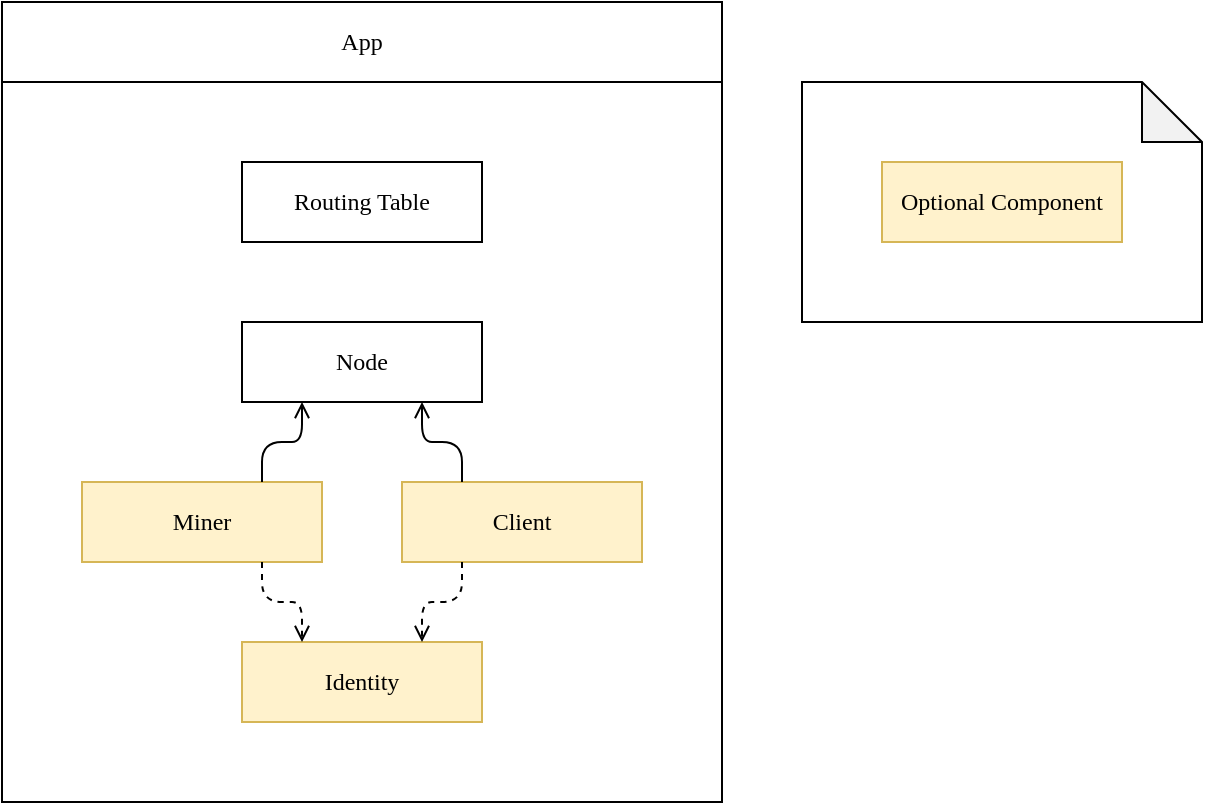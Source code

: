 <mxfile version="14.4.3" type="device"><diagram id="N4e_yblZOUU2wGFaBUC3" name="Page-1"><mxGraphModel dx="1024" dy="592" grid="1" gridSize="10" guides="1" tooltips="1" connect="1" arrows="1" fold="1" page="1" pageScale="1" pageWidth="850" pageHeight="1100" math="0" shadow="0"><root><mxCell id="0"/><mxCell id="1" parent="0"/><mxCell id="mO0Tru0rKqmunFb6kvWO-13" value="" style="rounded=0;whiteSpace=wrap;html=1;fontFamily=Roboto Mono;fontSource=https%3A%2F%2Ffonts.googleapis.com%2Fcss%3Ffamily%3DRoboto%2BMono;" parent="1" vertex="1"><mxGeometry x="40" y="80" width="360" height="360" as="geometry"/></mxCell><mxCell id="mO0Tru0rKqmunFb6kvWO-1" value="Routing Table" style="rounded=0;whiteSpace=wrap;html=1;fontFamily=Roboto Mono;fontSource=https%3A%2F%2Ffonts.googleapis.com%2Fcss%3Ffamily%3DRoboto%2BMono;" parent="1" vertex="1"><mxGeometry x="160" y="120" width="120" height="40" as="geometry"/></mxCell><mxCell id="mO0Tru0rKqmunFb6kvWO-2" value="Node" style="rounded=0;whiteSpace=wrap;html=1;fontFamily=Roboto Mono;fontSource=https%3A%2F%2Ffonts.googleapis.com%2Fcss%3Ffamily%3DRoboto%2BMono;" parent="1" vertex="1"><mxGeometry x="160" y="200" width="120" height="40" as="geometry"/></mxCell><mxCell id="mO0Tru0rKqmunFb6kvWO-3" value="Miner" style="rounded=0;whiteSpace=wrap;html=1;fontFamily=Roboto Mono;fontSource=https%3A%2F%2Ffonts.googleapis.com%2Fcss%3Ffamily%3DRoboto%2BMono;fillColor=#fff2cc;strokeColor=#d6b656;" parent="1" vertex="1"><mxGeometry x="80" y="280" width="120" height="40" as="geometry"/></mxCell><mxCell id="mO0Tru0rKqmunFb6kvWO-4" value="Client" style="rounded=0;whiteSpace=wrap;html=1;fontFamily=Roboto Mono;fontSource=https%3A%2F%2Ffonts.googleapis.com%2Fcss%3Ffamily%3DRoboto%2BMono;fillColor=#fff2cc;strokeColor=#d6b656;" parent="1" vertex="1"><mxGeometry x="240" y="280" width="120" height="40" as="geometry"/></mxCell><mxCell id="mO0Tru0rKqmunFb6kvWO-5" value="App" style="rounded=0;whiteSpace=wrap;html=1;fontFamily=Roboto Mono;fontSource=https%3A%2F%2Ffonts.googleapis.com%2Fcss%3Ffamily%3DRoboto%2BMono;" parent="1" vertex="1"><mxGeometry x="40" y="40" width="360" height="40" as="geometry"/></mxCell><mxCell id="mO0Tru0rKqmunFb6kvWO-17" value="Identity" style="rounded=0;whiteSpace=wrap;html=1;fontFamily=Roboto Mono;fontSource=https%3A%2F%2Ffonts.googleapis.com%2Fcss%3Ffamily%3DRoboto%2BMono;fillColor=#fff2cc;strokeColor=#d6b656;" parent="1" vertex="1"><mxGeometry x="160" y="360" width="120" height="40" as="geometry"/></mxCell><mxCell id="mO0Tru0rKqmunFb6kvWO-23" value="" style="endArrow=open;html=1;endFill=0;fontFamily=Roboto Mono;fontSource=https%3A%2F%2Ffonts.googleapis.com%2Fcss%3Ffamily%3DRoboto%2BMono;exitX=0.75;exitY=1;exitDx=0;exitDy=0;entryX=0.25;entryY=0;entryDx=0;entryDy=0;dashed=1;" parent="1" source="mO0Tru0rKqmunFb6kvWO-3" target="mO0Tru0rKqmunFb6kvWO-17" edge="1"><mxGeometry width="50" height="50" relative="1" as="geometry"><mxPoint x="-40" y="360" as="sourcePoint"/><mxPoint x="10" y="310" as="targetPoint"/><Array as="points"><mxPoint x="170" y="340"/><mxPoint x="190" y="340"/></Array></mxGeometry></mxCell><mxCell id="mO0Tru0rKqmunFb6kvWO-24" value="" style="endArrow=open;html=1;endFill=0;fontFamily=Roboto Mono;fontSource=https%3A%2F%2Ffonts.googleapis.com%2Fcss%3Ffamily%3DRoboto%2BMono;exitX=0.25;exitY=1;exitDx=0;exitDy=0;entryX=0.75;entryY=0;entryDx=0;entryDy=0;dashed=1;" parent="1" source="mO0Tru0rKqmunFb6kvWO-4" target="mO0Tru0rKqmunFb6kvWO-17" edge="1"><mxGeometry width="50" height="50" relative="1" as="geometry"><mxPoint x="-40" y="360" as="sourcePoint"/><mxPoint x="10" y="310" as="targetPoint"/><Array as="points"><mxPoint x="270" y="340"/><mxPoint x="250" y="340"/></Array></mxGeometry></mxCell><mxCell id="mO0Tru0rKqmunFb6kvWO-32" value="" style="endArrow=open;html=1;endFill=0;fontFamily=Roboto Mono;fontSource=https%3A%2F%2Ffonts.googleapis.com%2Fcss%3Ffamily%3DRoboto%2BMono;exitX=0.75;exitY=0;exitDx=0;exitDy=0;entryX=0.25;entryY=1;entryDx=0;entryDy=0;" parent="1" source="mO0Tru0rKqmunFb6kvWO-3" target="mO0Tru0rKqmunFb6kvWO-2" edge="1"><mxGeometry width="50" height="50" relative="1" as="geometry"><mxPoint x="-40" y="260" as="sourcePoint"/><mxPoint x="10" y="210" as="targetPoint"/><Array as="points"><mxPoint x="170" y="260"/><mxPoint x="190" y="260"/></Array></mxGeometry></mxCell><mxCell id="mO0Tru0rKqmunFb6kvWO-33" value="" style="endArrow=open;html=1;endFill=0;fontFamily=Roboto Mono;fontSource=https%3A%2F%2Ffonts.googleapis.com%2Fcss%3Ffamily%3DRoboto%2BMono;exitX=0.25;exitY=0;exitDx=0;exitDy=0;entryX=0.75;entryY=1;entryDx=0;entryDy=0;" parent="1" source="mO0Tru0rKqmunFb6kvWO-4" target="mO0Tru0rKqmunFb6kvWO-2" edge="1"><mxGeometry width="50" height="50" relative="1" as="geometry"><mxPoint x="-40" y="260" as="sourcePoint"/><mxPoint x="10" y="210" as="targetPoint"/><Array as="points"><mxPoint x="270" y="260"/><mxPoint x="250" y="260"/></Array></mxGeometry></mxCell><mxCell id="O3f9yNpt7yHAbxl4atN--1" value="" style="shape=note;whiteSpace=wrap;html=1;backgroundOutline=1;darkOpacity=0.05;" vertex="1" parent="1"><mxGeometry x="440" y="80" width="200" height="120" as="geometry"/></mxCell><mxCell id="O3f9yNpt7yHAbxl4atN--2" value="Optional Component" style="rounded=0;whiteSpace=wrap;html=1;fontFamily=Roboto Mono;fontSource=https%3A%2F%2Ffonts.googleapis.com%2Fcss%3Ffamily%3DRoboto%2BMono;fillColor=#fff2cc;strokeColor=#d6b656;" vertex="1" parent="1"><mxGeometry x="480" y="120" width="120" height="40" as="geometry"/></mxCell></root></mxGraphModel></diagram></mxfile>